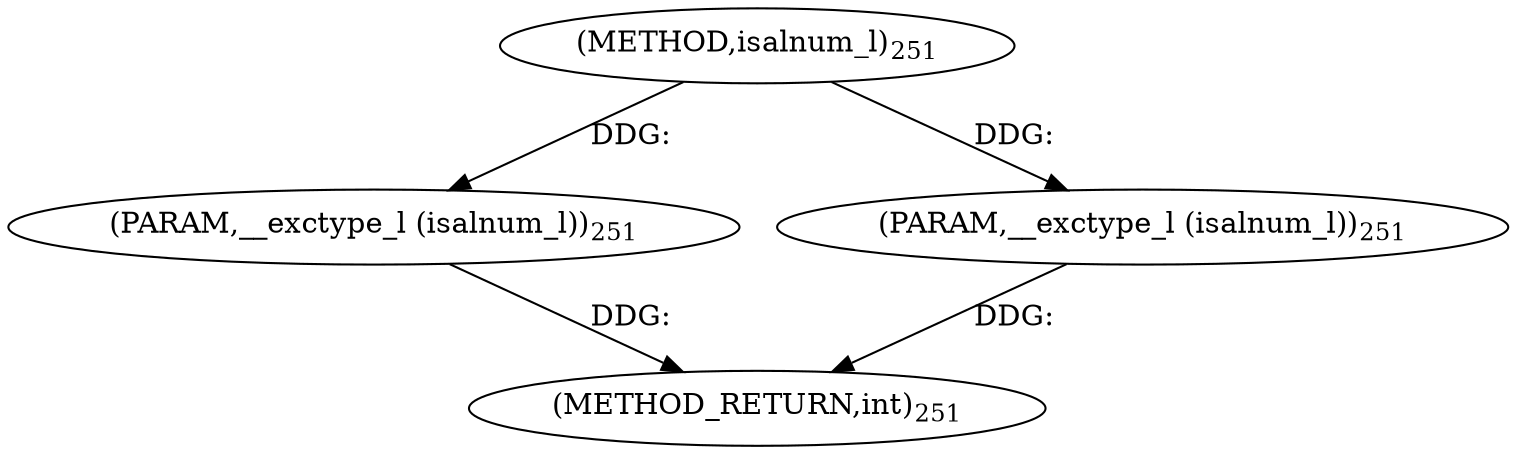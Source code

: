 digraph "isalnum_l" {  
"3003" [label = <(METHOD,isalnum_l)<SUB>251</SUB>> ]
"3006" [label = <(METHOD_RETURN,int)<SUB>251</SUB>> ]
"3004" [label = <(PARAM,__exctype_l (isalnum_l))<SUB>251</SUB>> ]
"3005" [label = <(PARAM,__exctype_l (isalnum_l))<SUB>251</SUB>> ]
  "3004" -> "3006"  [ label = "DDG: "] 
  "3005" -> "3006"  [ label = "DDG: "] 
  "3003" -> "3004"  [ label = "DDG: "] 
  "3003" -> "3005"  [ label = "DDG: "] 
}
